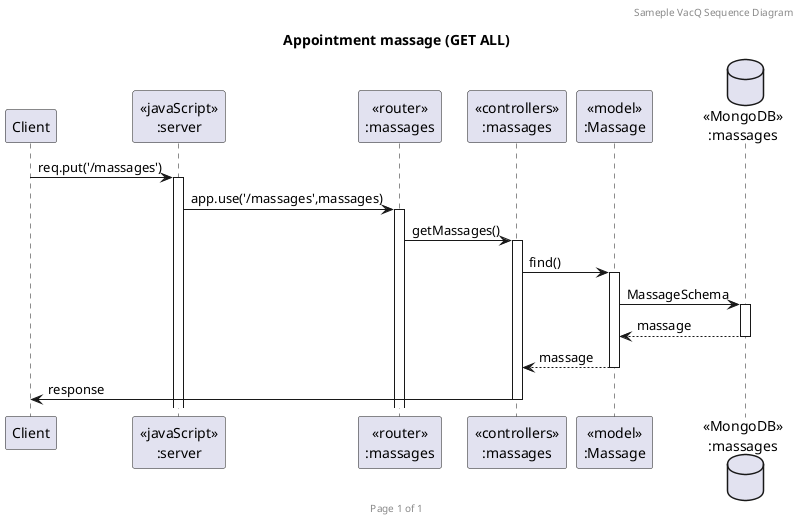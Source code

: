 
@startuml Appointment massage (GET ALL)

header Sameple VacQ Sequence Diagram
footer Page %page% of %lastpage%
title "Appointment massage (GET ALL)"

participant "Client" as client
participant "<<javaScript>>\n:server" as server
participant "<<router>>\n:massages" as routerMassages
participant "<<controllers>>\n:massages" as controllersMassages
participant "<<model>>\n:Massage" as modelMassage
database "<<MongoDB>>\n:massages" as MassagesDatabase

client->server ++:req.put('/massages')
server->routerMassages ++:app.use('/massages',massages)
routerMassages -> controllersMassages ++:getMassages()
controllersMassages->modelMassage ++:find()
modelMassage ->MassagesDatabase ++: MassageSchema
MassagesDatabase --> modelMassage --: massage
controllersMassages <-- modelMassage --:massage
controllersMassages->client --:response

@enduml